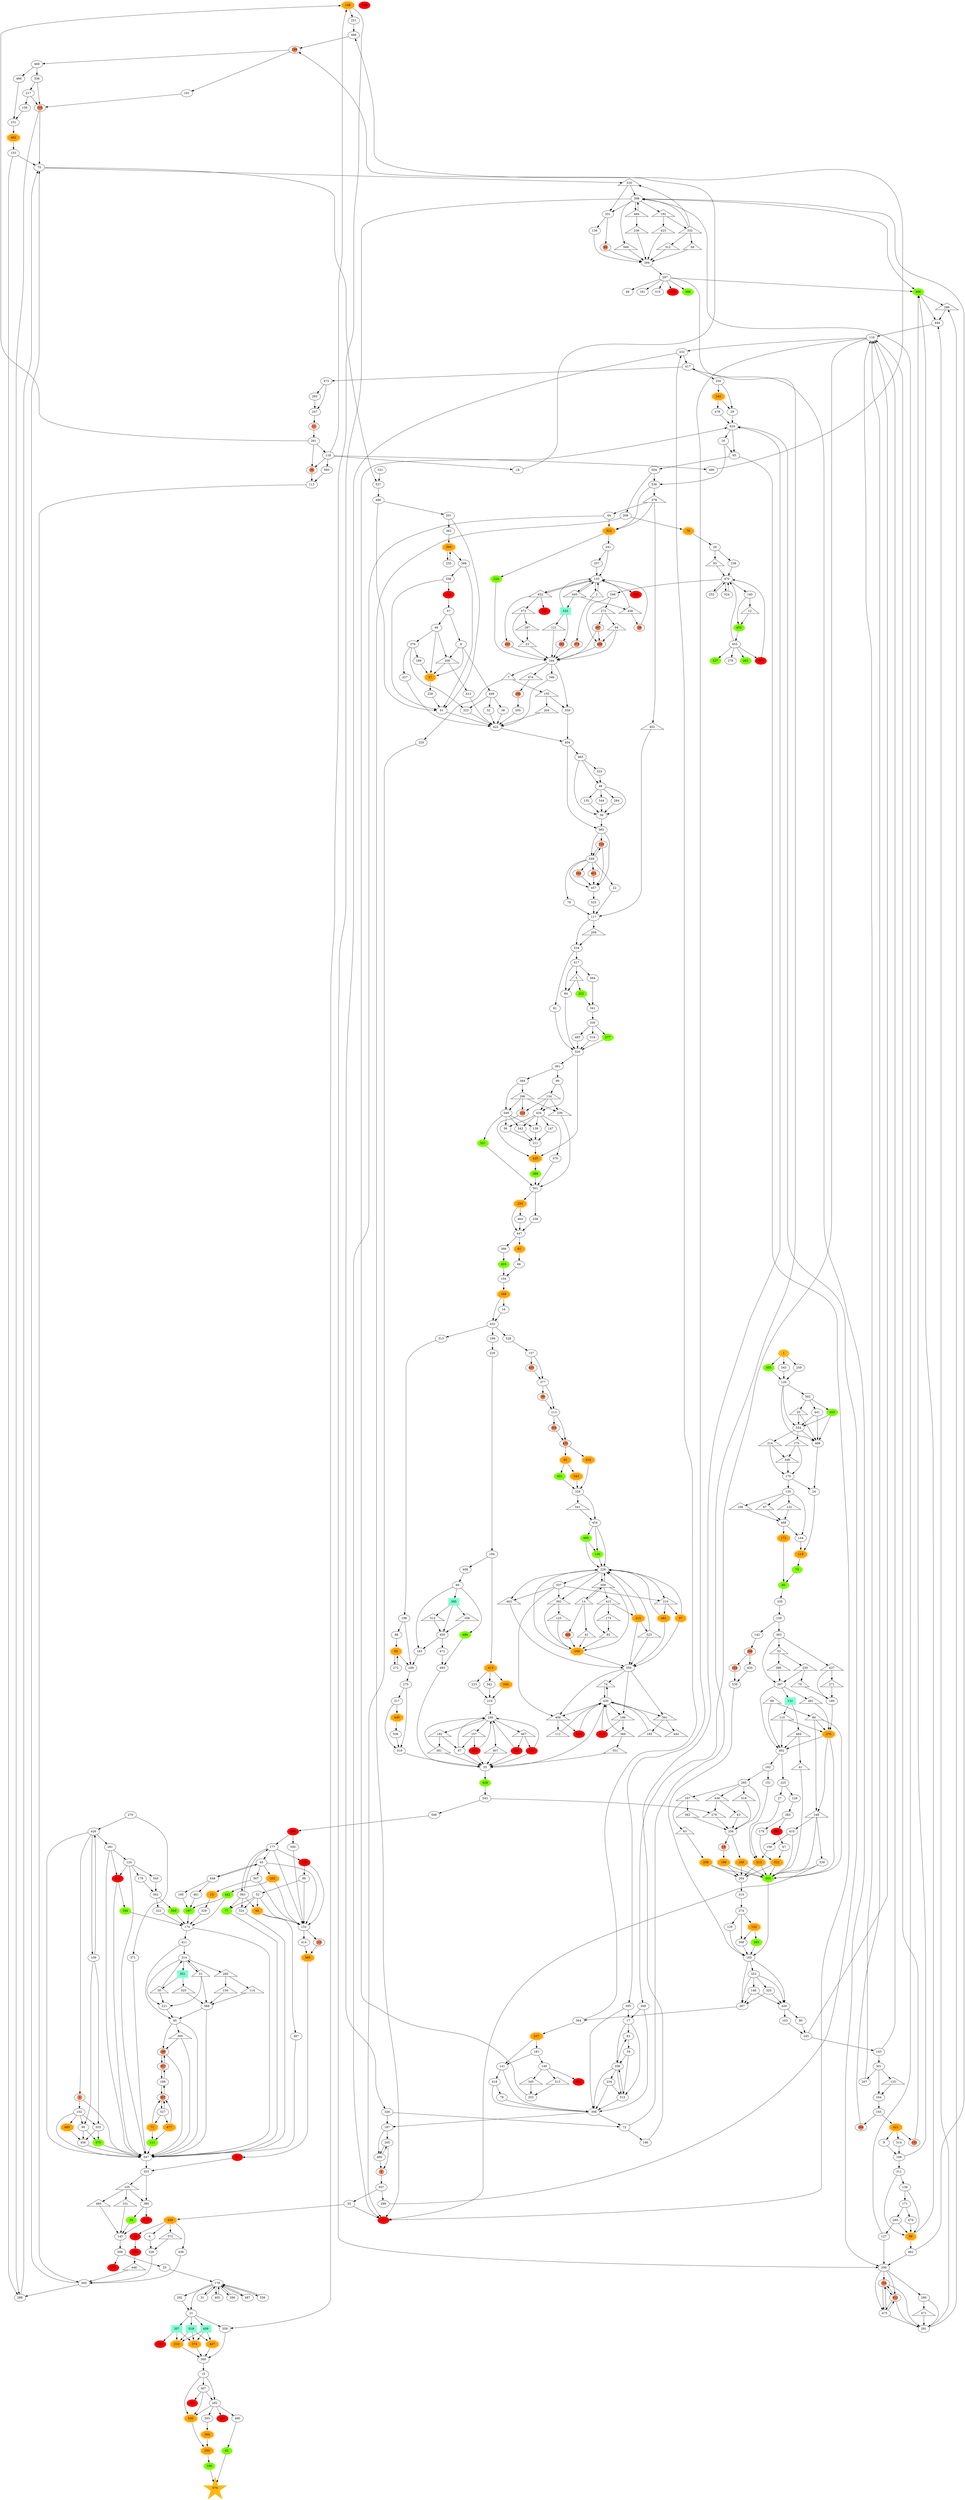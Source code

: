digraph CarstvoWyrd {
    subgraph deaths {
        node [color=red, style=filled] 
        50, 53, 89, 137, 244, 266, 283, 302, 349, 368, 388, 389, 390
        391, 393, 419, 476, 497, 516, 526, 529, 532, 538, 552, 555
    }
    subgraph battles {
        node [shape=doubleoctagon, color=orange, style=filled]
        13, 37, 61, 64, 69, 71, 76, 92, 95, 97, 100, 119, 122, 148, 168
        169, 172, 198, 202, 212, 215, 216, 233, 237, 242, 243, 255, 258
        276, 304, 309, 360, 374, 413, 416, 421, 425, 427, 439, 440, 477
        481, 482, 485, 521, 522, 530, 538, 540
    }
    subgraph chance {
        node [shape=box, color=aquamarine, style=filled]
        131, 333, 351, 357, 385, 459, 519
    }
    subgraph awards {
        node [color=chartreuse, style=filled]
        34, 62, 73, 77, 85, 111, 130, 190, 194, 197, 203, 222, 224
        262, 263, 277, 289, 303, 321, 327, 355, 375, 396, 400, 403
        406, 428, 442, 451, 453, 489, 550
    }
    subgraph bads {
        node [style=radial, fillcolor="coral;0.2:white;0.8"]
        3, 4, 11, 19, 28, 36, 39, 98, 115, 154, 160, 193, 218, 246
        254, 268, 298, 316, 340, 347, 354, 367, 379, 383, 394, 401
        431, 433, 435, 488, 498, 510, 511, 557
    }
    subgraph class_specific {
        node [shape=triangle]

        subgraph voin {
            74, 107, 125, 130, 175, 283, 378, 402, 446, 463, 476, 513, 569
        }
        subgraph tarikat {
            2, 51, 63, 112, 123, 132, 134, 167, 182, 203, 218, 239, 271
            296, 345, 368, 379, 381, 382, 392, 409, 437, 491, 569
        }
        subgraph madrec {
            5, 12, 28, 30, 41, 43, 94, 97, 101, 105, 106, 110, 121, 131
            185, 206, 209, 210, 214, 222, 236, 271, 273, 279, 286, 325
            333, 348, 351, 356, 383, 391, 436, 437, 443, 445, 458, 467
            471, 474, 481, 484, 491, 494, 495, 512, 526, 541, 561
        }
        subgraph magiosnik {
            7, 12, 14, 20, 23, 33, 42, 47, 58, 68, 70, 82, 86, 93, 114
            150, 155, 173, 186, 192, 215, 230, 248, 260, 264, 287, 305
            312, 319, 332, 369, 372, 373, 386, 407, 415, 423, 435, 452
            488, 509, 523, 535, 551, 555
        }
    }



    1 [color=darkgoldenrod1, style=filled]
    1 -> 355, 343, 259
    2 -> 133, 379
    3 -> 102, 547
    4 -> 507
    5 -> 222, 84
    6 -> 328
    7 -> 220, 155
    8 -> 37, 449, 206
    9 -> 108
    10 -> 432
    11 -> 261
    12 -> 453
    13 -> 329
    14 -> 42, 488, 509
    15 -> 307, 282, 530
    16 -> 536, 65
    17 -> 83, 358, 515
    18 -> 298
    19 -> 198
    20 -> 486, 554
    21 -> 359, 459, 519, 357
    22 -> 117
    23 -> 344
    24 -> 119
    25 -> 178
    26 -> 93, 238
    27 -> 212
    28 -> 133
    29 -> 424
    30 -> 314, 221
    31 -> 178
    32 -> 422
    33 -> 230, 386
    34 -> 145
    35 -> 428
    36 -> 113
    37 -> 228
    38 -> 422
    39 -> 213
    40 -> 305, 160, 547
    41 -> 303
    42 -> 100
    43 -> 256
    44 -> 419, 522
    45 -> 202, 152, 448, 567
    46 -> 206, 37, 376
    47 -> 468
    48 -> 135, 544, 284, 59
    49
    50 -> 353
    51 -> 568, 314, 221
    52 -> 324, 77, 64, 152
    53
    54 -> 358, 515
    55 -> 419, 439
    56 -> 211
    57 -> 8, 46
    58 -> 294
    59 -> 365
    60 -> 183, 385, 489
    61 -> 66
    62 -> 570
    63 -> 258
    64 -> 152, 387
    65 -> 419, 504
    66 -> 104
    67 -> 521
    68 -> 492, 86
    69 -> 462, 406
    70 -> 180
    71 -> 367, 111
    72 -> 166, 417
    73 -> 85
    74 -> 430
    75 -> 535, 537
    76 -> 26
    77 -> 547
    78 -> 117
    79 -> 306
    80 -> 245
    81 -> 520
    82 -> 100
    83 -> 54
    84 -> 520
    85 -> 335
    86 -> 276, 248, 303
    87 -> 240, 35
    88 -> 95
    89 -> 283
    90 -> 456, 375
    91 -> 422
    92 -> 451, 243
    93 -> 470
    94 -> 344, 498
    95 -> 272, 249
    96 -> 152, 52
    97 -> 226, 350
    98 -> 294
    99 -> 134, 434
    100 -> 226, 350
    101 -> 145
    102 -> 553, 90, 485, 547
    103 -> 245
    104 -> 168
    105 -> 495, 101, 380
    106 -> 468
    107 -> 476, 87
    108 -> 406, 311
    109 -> 553, 90, 426
    110 -> 492, 276
    111 -> 547
    112 -> 430
    113 -> 565
    114 -> 568
    115 -> 360
    116 -> 232, 395, 269
    117 -> 209, 534
    118 -> 18, 560, 490, 148, 36
    119 -> 73
    120 -> 106, 47, 132, 144
    121 -> 344
    122 -> 308, 263
    123 -> 100
    124 -> 545, 176, 516, 547
    125 -> 164
    126 -> 502, 554, 486
    127 -> 398, 200
    128 -> 285
    129 -> 165
    130 -> 226
    131 -> 110, 484
    132 -> 468
    133 -> 445, 2, 452, 389
    134 -> 434, 239, 218
    135 -> 59
    136 -> 294
    137
    138 -> 211
    139 -> 171, 69
    140 -> 12, 453
    141 -> 418, 306
    142 -> 268
    143 -> 301, 116
    144 -> 119
    145 -> 508
    146 -> 267, 429
    147 -> 211
    148 -> 251, 359
    149 -> 513, 345, 552
    150 -> 568
    151 -> 212
    152 -> 414, 115
    153 -> 288, 75
    154 -> 291, 511, 475
    155 -> 264, 559
    156 -> 231
    157 -> 377, 433
    158 -> 212
    159 -> 142, 363
    160 -> 557, 547
    161
    162 -> 295, 151
    163 -> 394, 421
    164 -> 163
    165 -> 429, 352, 267
    166 -> 424
    167 -> 63, 382
    168 -> 432, 10
    169 -> 303, 204
    170 -> 120, 24
    171 -> 479, 265
    172 -> 85
    173 -> 82
    174 -> 411, 547
    175 -> 348, 170
    176 -> 562
    177 -> 538, 45, 152, 563
    178 -> 405, 31, 290, 487, 556, 292, 21
    179 -> 521
    180 -> 276
    181 -> 149, 141
    182 -> 87, 381
    183 -> 249
    184 -> 408, 413
    185 -> 430
    186 -> 555, 369
    187 -> 205, 480
    188 -> 367, 557
    189 -> 37
    190 -> 570
    191 -> 510
    192 -> 332, 423
    193 -> 116
    194 -> 174
    195 -> 197
    196 -> 88, 249
    197 -> 174
    198 -> 303, 204
    199 -> 229
    200 -> 154, 511, 475, 280
    201 -> 362, 91
    202 -> 442, 152
    203 -> 486, 554
    204 -> 315
    205 -> 480, 4
    206 -> 412, 37
    207 -> 116
    208 -> 419, 76
    209 -> 534
    210 -> 481, 97
    211 -> 425
    212 -> 303, 204
    213 -> 354, 431
    214 -> 348, 170
    215 -> 523, 226, 350
    216 -> 300
    217 -> 156, 510
    218 -> 425
    219 -> 240
    220 -> 419
    221 -> 40
    222 -> 341
    223 -> 219
    224 -> 344
    225 -> 27, 128
    226 -> 337, 210, 463, 509, 392
    227 -> 422
    228 -> 91
    229 -> 184
    230 -> 70, 397
    231 -> 482
    232 -> 417, 326
    233 -> 464, 447
    234 -> 515, 306
    235 -> 309
    236 -> 294
    237 -> 181, 141
    238 -> 470
    239 -> 501
    240 -> 407, 182, 467, 107
    241 -> 257, 133
    242 -> 478, 29
    243 -> 334
    244 -> 57
    245 -> 143, 116
    246 -> 505
    247 -> 11
    248 -> 303, 410, 339
    249 -> 275
    250 -> 242, 29
    251 -> 499
    252 -> 470
    253 -> 424
    254 -> 539
    255 -> 190
    256 -> 19, 169
    257 -> 133
    258 -> 303, 204
    259 -> 126
    260 -> 150, 114
    261 -> 148, 36, 118
    262
    263 -> 165
    264 -> 422
    265 -> 127, 69
    266
    267 -> 364
    268 -> 254, 420
    269 -> 17, 306
    270 -> 426, 371
    271 -> 180
    272 -> 95
    273 -> 94, 347
    274 -> 129, 308, 122
    275 -> 317, 318
    276 -> 492, 303, 248
    277 -> 520
    278
    279 -> 256
    280 -> 471, 291
    281 -> 124, 516, 547
    282 -> 460, 266, 503, 530
    283 -> 446
    284 -> 59
    285 -> 179, 388
    286 -> 444
    287 -> 23
    288 -> 75
    289 -> 501
    290 -> 178
    291 -> 286, 444
    292 -> 21
    293 -> 247
    294 -> 297
    295 -> 436, 319, 167, 256
    296 -> 546, 239, 218
    297 -> 49, 302, 161, 396, 310, 200, 406
    298 -> 191, 469
    299 -> 424
    300 -> 15
    301 -> 125, 164, 207
    302
    303 -> 165
    304 -> 255
    305 -> 160, 547
    306 -> 187, 72
    307 -> 53, 282, 530
    308 -> 165
    309 -> 366, 235
    310
    311 -> 69, 139
    312 -> 294
    313 -> 196
    314 -> 351, 51, 260, 221
    315 -> 274
    316 -> 457, 549
    317 -> 318, 440
    318 -> 35
    319 -> 256
    320 -> 429, 267
    321 -> 501
    322 -> 174
    323 -> 422
    324 -> 547
    325 -> 568
    326 -> 187, 72
    327
    328 -> 565
    329 -> 174
    330 -> 277, 483, 518
    331 -> 98, 136
    332 -> 398, 535, 312, 58
    333 -> 121, 383, 133
    334 -> 541, 454
    335 -> 159
    336 -> 217, 510
    337 -> 210, 463, 409, 392
    338 -> 447
    339 -> 419, 303
    340 -> 457
    341 -> 330
    342 -> 219
    343 -> 126
    344 -> 346, 474, 559, 7
    345 -> 253
    346 -> 422
    347 -> 344, 498
    348 -> 170
    349
    350 -> 186, 561, 74, 409
    351 -> 325, 30
    352 -> 320, 146, 429, 267
    353 -> 105, 380
    354 -> 431
    355 -> 126
    356 -> 450
    357 -> 393, 374, 216
    358 -> 234, 83, 515, 306
    359 -> 300
    360 -> 50
    361 -> 384, 99
    362 -> 309
    363 -> 33, 437, 397
    364 -> 232, 237
    365 -> 549, 316, 457
    366 -> 558, 91
    367 -> 527, 188
    368 -> 430
    369 -> 551, 430
    370 -> 501
    371 -> 547
    372 -> 328
    373 -> 23, 287
    374 -> 300
    375 -> 547
    376 -> 189, 227, 323
    377 -> 213, 39
    378 -> 402, 522, 44
    379 -> 344
    380 -> 34, 532
    381 -> 240, 35
    382 -> 256
    383 -> 344
    384 -> 296, 546
    385 -> 512, 356, 450
    386 -> 397
    387 -> 547
    388 -> 67
    389
    390 -> 177, 500
    391 -> 240, 35
    392 -> 100, 123
    393
    394 -> 116
    395 -> 17, 306
    396
    397 -> 131, 491, 492
    398 -> 192, 494, 569, 331, 200, 406
    399 -> 403
    400 -> 226, 130
    401 -> 457
    402 -> 117
    403 -> 104
    404 -> 465, 365
    405 -> 178
    406 -> 286, 444
    407 -> 35
    408 -> 60
    409 -> 368, 112
    410 -> 158, 303
    411 -> 314, 40
    412 -> 422
    413 -> 342, 223, 540
    414 -> 360
    415 -> 173, 82, 215
    416 -> 334
    417 -> 250, 473
    418 -> 306, 79
    419
    420 -> 539
    421 -> 514, 9, 193
    422 -> 404
    423 -> 294
    424 -> 16, 65
    425 -> 289
    426 -> 3, 109, 547, 281
    427 -> 300
    428 -> 543
    429 -> 80, 103
    430 -> 186, 561, 74, 409, 35
    431 -> 92, 416
    432 -> 528, 199, 313
    433 -> 377
    434 -> 56, 370, 138, 542, 147
    435 -> 344
    436 -> 43, 279
    437 -> 271, 180
    438 -> 565
    439 -> 438, 372, 6, 89
    440 -> 506
    441 -> 486, 554
    442 -> 197, 174
    443 -> 430
    444 -> 116
    445 -> 333, 458, 133
    446 -> 565
    447 -> 399, 61
    448 -> 461, 195, 45
    449 -> 38, 32, 323
    450 -> 183, 472
    451 -> 334
    452 -> 529, 373, 435, 133
    453 -> 455
    454 -> 130, 400, 226
    455 -> 327, 262, 497, 278, 470
    456 -> 547
    457 -> 525
    458 -> 28, 133
    459 -> 374, 216, 427
    460 -> 62
    461 -> 197
    462 -> 398, 200
    463 -> 350
    464 -> 447
    465 -> 48, 533, 59
    466 -> 231
    467 -> 391, 526
    468 -> 144, 172
    469 -> 336, 466
    470 -> 252, 140, 524, 548
    471 -> 291
    472 -> 493
    473 -> 247, 293
    474 -> 246
    475 -> 291, 511, 154
    476 -> 240, 35
    477 -> 111, 367
    478 -> 424
    479 -> 69
    480 -> 205, 4
    481 -> 226, 350
    482 -> 153
    483 -> 520
    484 -> 492, 41
    485 -> 456
    486 -> 24
    487 -> 178
    488 -> 100
    489 -> 493
    490 -> 499
    491 -> 276
    492 -> 225, 162
    493 -> 35
    494 -> 236, 398
    495 -> 145
    496 -> 201, 91
    497 -> 470
    498 -> 344
    499 -> 298
    500 -> 152
    501 -> 233, 338
    502 -> 203, 20, 441
    503 -> 304
    504 -> 208, 536
    505 -> 422
    506 -> 318
    507 -> 299, 55
    508 -> 25, 137
    509 -> 100, 415, 14, 226
    510 -> 75, 288
    511 -> 291, 475, 154
    512 -> 450
    513 -> 253
    514 -> 108
    515 -> 358, 306
    516 -> 194, 547
    517 -> 5, 564, 84
    518 -> 520
    519 -> 374, 216, 427
    520 -> 361, 425
    521 -> 303, 204
    522 -> 224, 241
    523 -> 226, 350
    524 -> 470
    525 -> 117
    526 -> 240, 35
    527 -> 367, 477, 71
    528 -> 157
    529
    530 -> 255
    531 -> 537
    532 -> 145
    533 -> 48
    534 -> 517, 81
    535 -> 331, 398
    536 -> 378, 522
    537 -> 496
    538 -> 96, 152
    539 -> 165
    540 -> 219
    541 -> 454
    542 -> 211
    543 -> 566, 279
    544 -> 59
    545 -> 562
    546 -> 56, 321, 138, 542
    547 -> 353
    548 -> 273, 498
    549 -> 78, 22, 340, 401, 457, 316
    550 -> 174
    551 -> 35
    552
    553 -> 456, 375
    554 -> 214, 175, 486
    555 -> 430
    556 -> 178
    557 -> 188, 160
    558 -> 244, 91
    559 -> 404
    560 -> 113
    561 -> 185, 443
    562 -> 322, 550
    563 -> 324, 77, 64, 177
    564 -> 341
    565 -> 288, 75
    566 -> 390
    567 -> 152, 13
    568 -> 40, 547
    569 -> 294
    570 [shape=star, color=darkgoldenrod1, style=filled]
}